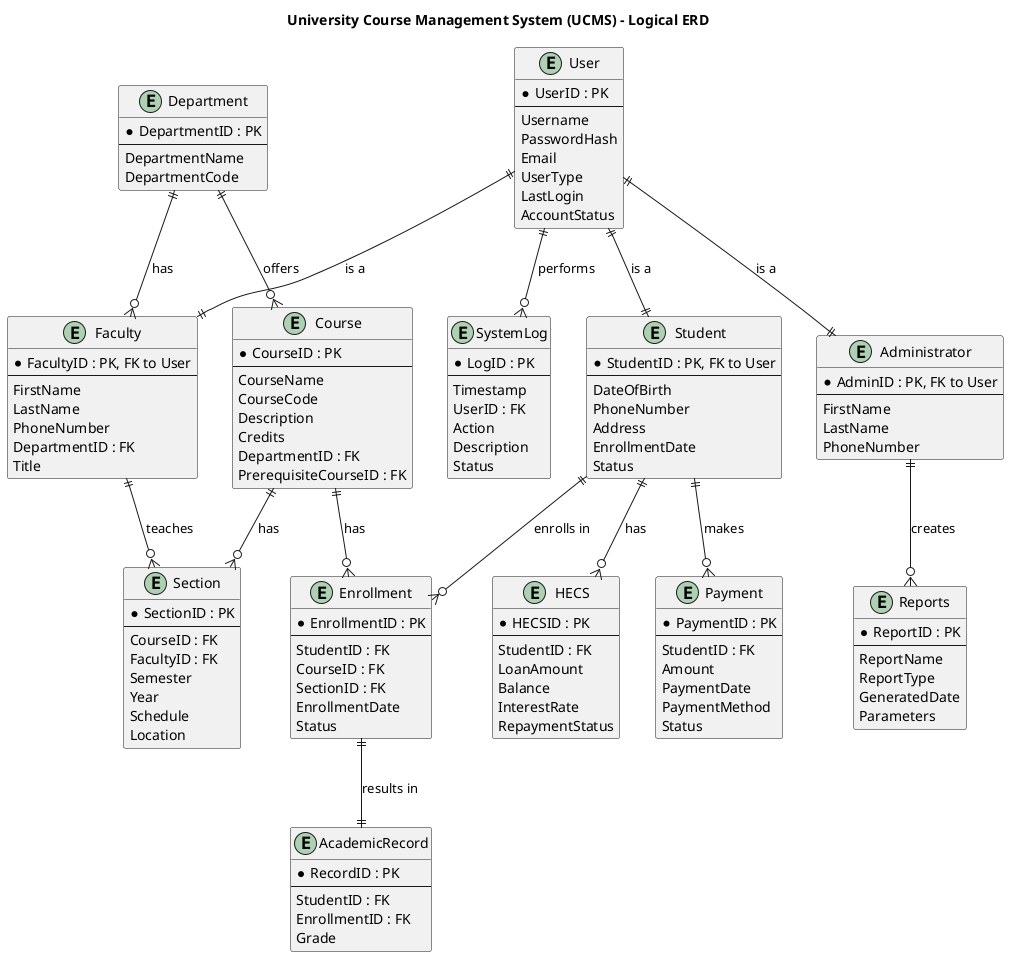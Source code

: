@startuml UCMS_ERD

title University Course Management System (UCMS) - Logical ERD

' Define entity types
entity "User" as User {
  * UserID : PK
  --
  Username
  PasswordHash
  Email
  UserType
  LastLogin
  AccountStatus
}

entity "Student" as Student {
  * StudentID : PK, FK to User
  --
  DateOfBirth
  PhoneNumber
  Address
  EnrollmentDate
  Status
}

entity "Faculty" as Faculty {
  * FacultyID : PK, FK to User
  --
  FirstName
  LastName
  PhoneNumber
  DepartmentID : FK
  Title
}

entity "Administrator" as Administrator {
  * AdminID : PK, FK to User
  --
  FirstName
  LastName
  PhoneNumber
}

entity "Department" as Department {
  * DepartmentID : PK
  --
  DepartmentName
  DepartmentCode
}

entity "Course" as Course {
  * CourseID : PK
  --
  CourseName
  CourseCode
  Description
  Credits
  DepartmentID : FK
  PrerequisiteCourseID : FK
}

entity "Enrollment" as Enrollment {
  * EnrollmentID : PK
  --
  StudentID : FK
  CourseID : FK
  SectionID : FK
  EnrollmentDate
  Status
}

entity "Section" as Section {
  * SectionID : PK
  --
  CourseID : FK
  FacultyID : FK
  Semester
  Year
  Schedule
  Location
}

entity "AcademicRecord" as AcademicRecord {
  * RecordID : PK
  --
  StudentID : FK
  EnrollmentID : FK
  Grade
}

entity "HECS" as HECS {
  * HECSID : PK
  --
  StudentID : FK
  LoanAmount
  Balance
  InterestRate
  RepaymentStatus
}

entity "Reports" as Reports {
  * ReportID : PK
  --
  ReportName
  ReportType
  GeneratedDate
  Parameters
}

entity "Payment" as Payment {
  * PaymentID : PK
  --
  StudentID : FK
  Amount
  PaymentDate
  PaymentMethod
  Status
}

entity "SystemLog" as SystemLog {
  * LogID : PK
  --
  Timestamp
  UserID : FK
  Action
  Description
  Status
}


' Define relationships with cardinality

' User ↔ Student, Faculty, Administrator
User ||--|| Student : "is a"
User ||--|| Faculty : "is a"
User ||--|| Administrator : "is a"

' Student ↔ Enrollment
Student ||--o{ Enrollment : "enrolls in"

' Course ↔ Enrollment
Course ||--o{ Enrollment : "has"

' Course ↔ Section
Course ||--o{ Section : "has"

' Faculty ↔ Section
Faculty ||--o{ Section : "teaches"

' Department ↔ Faculty
Department ||--o{ Faculty : "has"

' Department ↔ Course
Department ||--o{ Course : "offers"

' Enrollment ↔ AcademicRecord
Enrollment ||--|| AcademicRecord : "results in"

' Student ↔ HECS
Student ||--o{ HECS : "has"

' Administrator ↔ Reports
Administrator ||--o{ Reports : "creates"

' Student ↔ Payment
Student ||--o{ Payment : "makes"

' SystemLog ↔ User
User ||--o{ SystemLog : "performs"

@enduml